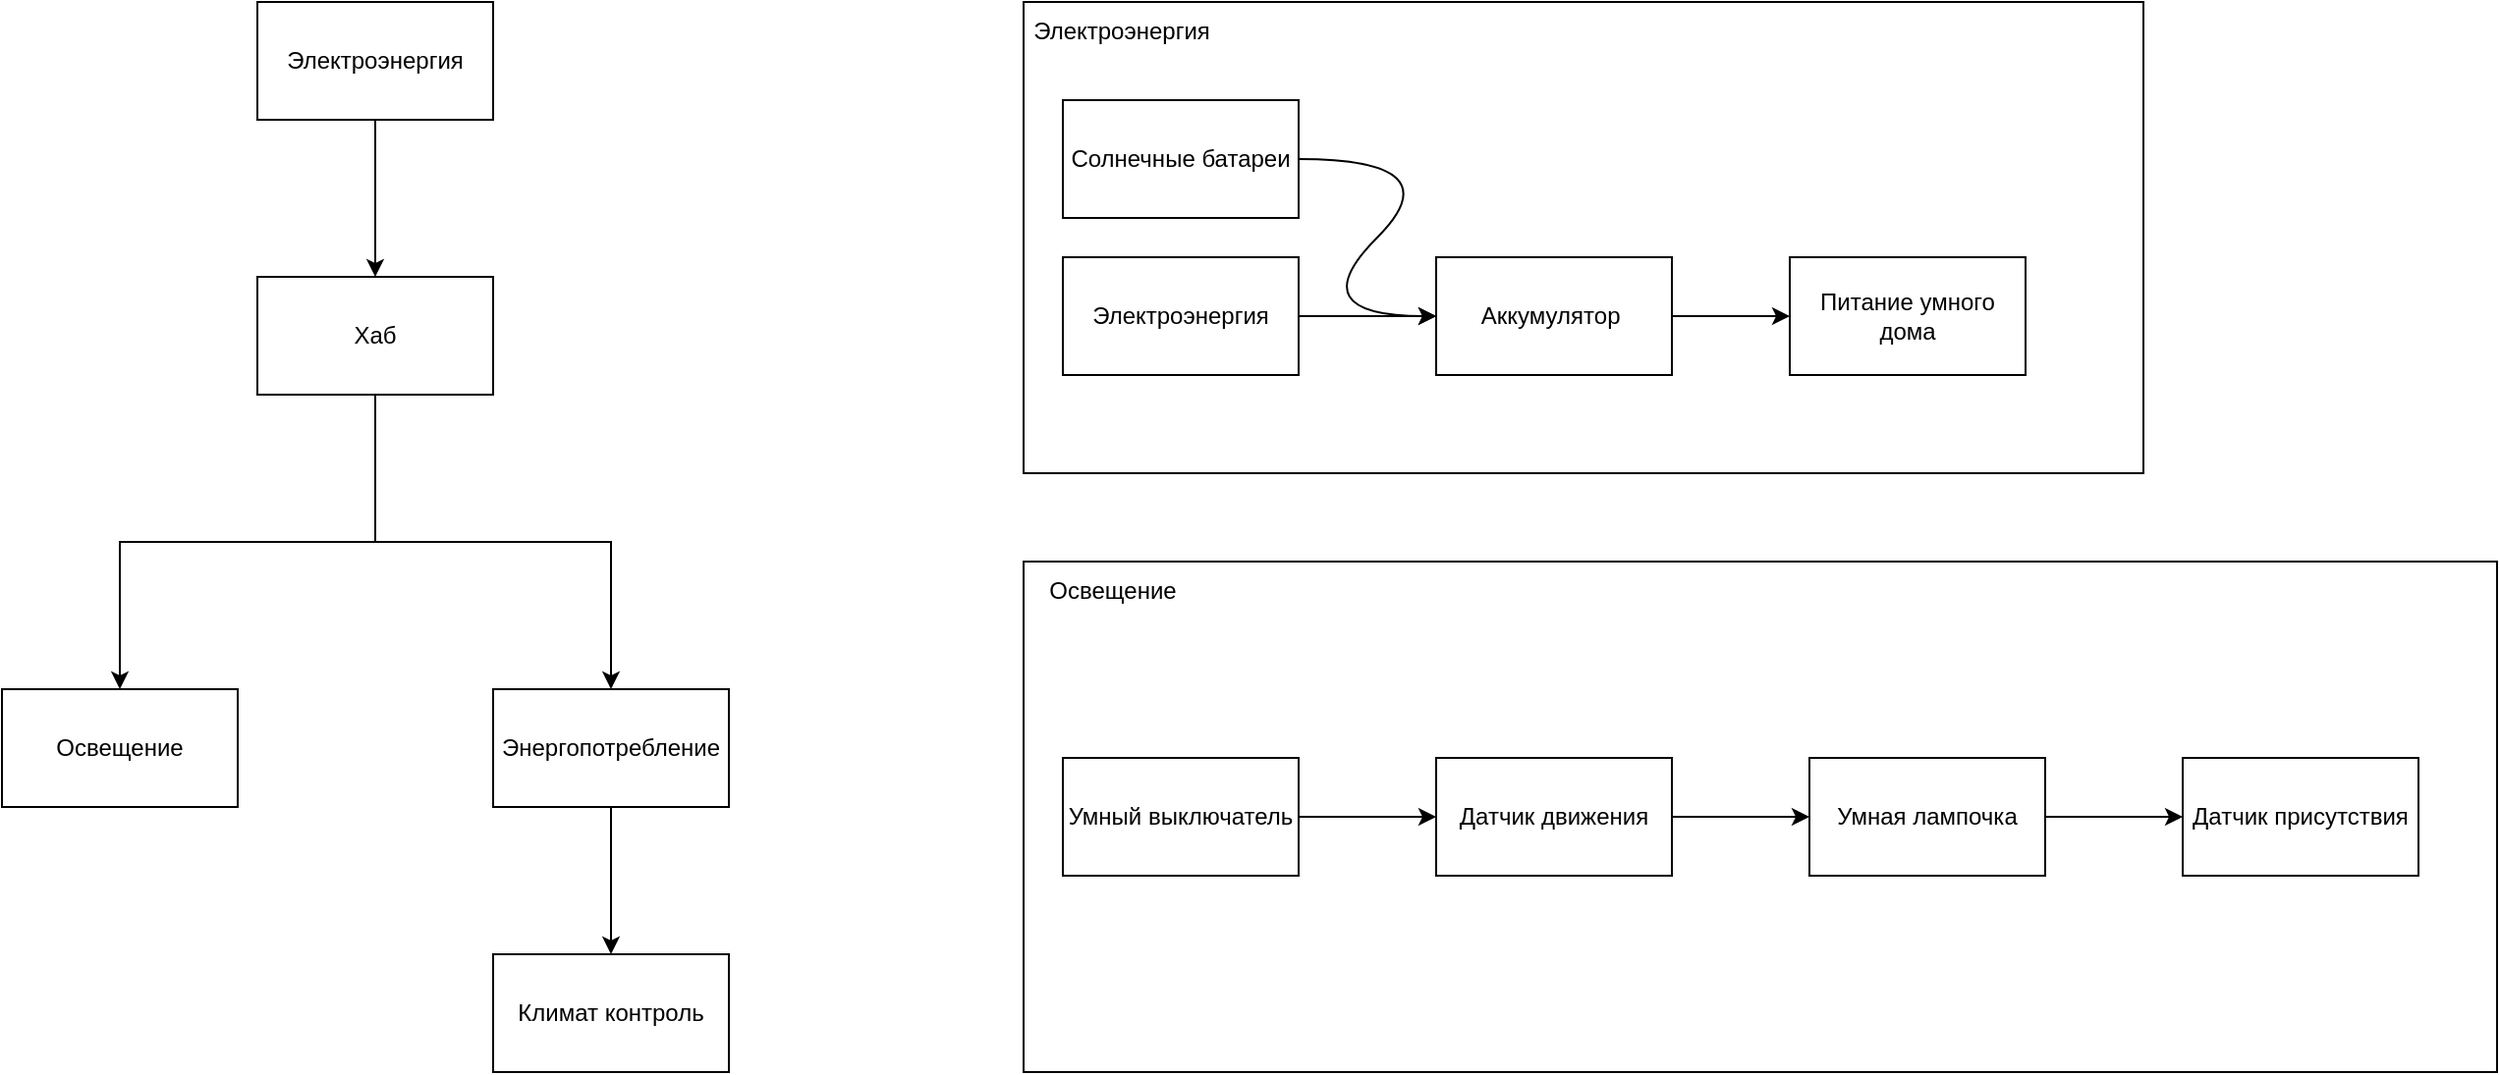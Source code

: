 <mxfile version="26.2.14">
  <diagram name="Страница — 1" id="fOZ5qRm6YopvkjDVzeWs">
    <mxGraphModel dx="1426" dy="751" grid="1" gridSize="10" guides="1" tooltips="1" connect="1" arrows="1" fold="1" page="1" pageScale="1" pageWidth="827" pageHeight="1169" math="0" shadow="0">
      <root>
        <mxCell id="0" />
        <mxCell id="1" parent="0" />
        <mxCell id="oct_xIfsUttwbgXf_aL_-8" value="Хаб" style="rounded=0;whiteSpace=wrap;html=1;" parent="1" vertex="1">
          <mxGeometry x="230" y="180" width="120" height="60" as="geometry" />
        </mxCell>
        <mxCell id="oct_xIfsUttwbgXf_aL_-9" value="Освещение" style="whiteSpace=wrap;html=1;" parent="1" vertex="1">
          <mxGeometry x="100" y="390" width="120" height="60" as="geometry" />
        </mxCell>
        <mxCell id="oct_xIfsUttwbgXf_aL_-10" value="Климат контроль" style="whiteSpace=wrap;html=1;" parent="1" vertex="1">
          <mxGeometry x="350" y="525" width="120" height="60" as="geometry" />
        </mxCell>
        <mxCell id="8lYYDWNbvfdG6aU1lzyB-23" value="" style="edgeStyle=orthogonalEdgeStyle;rounded=0;orthogonalLoop=1;jettySize=auto;html=1;" edge="1" parent="1" source="oct_xIfsUttwbgXf_aL_-11" target="oct_xIfsUttwbgXf_aL_-10">
          <mxGeometry relative="1" as="geometry" />
        </mxCell>
        <mxCell id="oct_xIfsUttwbgXf_aL_-11" value="Энергопотребление" style="whiteSpace=wrap;html=1;" parent="1" vertex="1">
          <mxGeometry x="350" y="390" width="120" height="60" as="geometry" />
        </mxCell>
        <mxCell id="oct_xIfsUttwbgXf_aL_-13" value="" style="edgeStyle=orthogonalEdgeStyle;rounded=0;orthogonalLoop=1;jettySize=auto;html=1;" parent="1" source="oct_xIfsUttwbgXf_aL_-12" target="oct_xIfsUttwbgXf_aL_-8" edge="1">
          <mxGeometry relative="1" as="geometry" />
        </mxCell>
        <mxCell id="oct_xIfsUttwbgXf_aL_-12" value="Электроэнергия" style="whiteSpace=wrap;html=1;" parent="1" vertex="1">
          <mxGeometry x="230" y="40" width="120" height="60" as="geometry" />
        </mxCell>
        <mxCell id="oct_xIfsUttwbgXf_aL_-15" value="" style="edgeStyle=orthogonalEdgeStyle;rounded=0;orthogonalLoop=1;jettySize=auto;html=1;exitX=0.5;exitY=1;exitDx=0;exitDy=0;entryX=0.5;entryY=0;entryDx=0;entryDy=0;" parent="1" source="oct_xIfsUttwbgXf_aL_-8" target="oct_xIfsUttwbgXf_aL_-11" edge="1">
          <mxGeometry relative="1" as="geometry">
            <mxPoint x="540" y="70" as="sourcePoint" />
            <mxPoint x="610" y="70" as="targetPoint" />
          </mxGeometry>
        </mxCell>
        <mxCell id="oct_xIfsUttwbgXf_aL_-16" value="" style="edgeStyle=orthogonalEdgeStyle;rounded=0;orthogonalLoop=1;jettySize=auto;html=1;exitX=0.5;exitY=1;exitDx=0;exitDy=0;entryX=0.5;entryY=0;entryDx=0;entryDy=0;" parent="1" source="oct_xIfsUttwbgXf_aL_-8" target="oct_xIfsUttwbgXf_aL_-9" edge="1">
          <mxGeometry relative="1" as="geometry">
            <mxPoint x="-100" y="205" as="sourcePoint" />
            <mxPoint x="40" y="325" as="targetPoint" />
          </mxGeometry>
        </mxCell>
        <mxCell id="8lYYDWNbvfdG6aU1lzyB-4" value="" style="rounded=0;whiteSpace=wrap;html=1;" vertex="1" parent="1">
          <mxGeometry x="620" y="40" width="570" height="240" as="geometry" />
        </mxCell>
        <mxCell id="8lYYDWNbvfdG6aU1lzyB-5" value="Электроэнергия" style="text;html=1;align=center;verticalAlign=middle;whiteSpace=wrap;rounded=0;" vertex="1" parent="1">
          <mxGeometry x="640" y="40" width="60" height="30" as="geometry" />
        </mxCell>
        <mxCell id="8lYYDWNbvfdG6aU1lzyB-6" value="Солнечные батареи" style="rounded=0;whiteSpace=wrap;html=1;" vertex="1" parent="1">
          <mxGeometry x="640" y="90" width="120" height="60" as="geometry" />
        </mxCell>
        <mxCell id="8lYYDWNbvfdG6aU1lzyB-11" value="" style="edgeStyle=orthogonalEdgeStyle;rounded=0;orthogonalLoop=1;jettySize=auto;html=1;" edge="1" parent="1" source="8lYYDWNbvfdG6aU1lzyB-7" target="8lYYDWNbvfdG6aU1lzyB-9">
          <mxGeometry relative="1" as="geometry" />
        </mxCell>
        <mxCell id="8lYYDWNbvfdG6aU1lzyB-7" value="Аккумулятор&amp;nbsp;" style="rounded=0;whiteSpace=wrap;html=1;" vertex="1" parent="1">
          <mxGeometry x="830" y="170" width="120" height="60" as="geometry" />
        </mxCell>
        <mxCell id="8lYYDWNbvfdG6aU1lzyB-10" value="" style="edgeStyle=orthogonalEdgeStyle;rounded=0;orthogonalLoop=1;jettySize=auto;html=1;" edge="1" parent="1" source="8lYYDWNbvfdG6aU1lzyB-8" target="8lYYDWNbvfdG6aU1lzyB-7">
          <mxGeometry relative="1" as="geometry" />
        </mxCell>
        <mxCell id="8lYYDWNbvfdG6aU1lzyB-8" value="Электроэнергия" style="rounded=0;whiteSpace=wrap;html=1;" vertex="1" parent="1">
          <mxGeometry x="640" y="170" width="120" height="60" as="geometry" />
        </mxCell>
        <mxCell id="8lYYDWNbvfdG6aU1lzyB-9" value="Питание умного дома" style="rounded=0;whiteSpace=wrap;html=1;" vertex="1" parent="1">
          <mxGeometry x="1010" y="170" width="120" height="60" as="geometry" />
        </mxCell>
        <mxCell id="8lYYDWNbvfdG6aU1lzyB-12" value="" style="curved=1;endArrow=classic;html=1;rounded=0;entryX=0;entryY=0.5;entryDx=0;entryDy=0;exitX=1;exitY=0.5;exitDx=0;exitDy=0;" edge="1" parent="1" source="8lYYDWNbvfdG6aU1lzyB-6" target="8lYYDWNbvfdG6aU1lzyB-7">
          <mxGeometry width="50" height="50" relative="1" as="geometry">
            <mxPoint x="750" y="200" as="sourcePoint" />
            <mxPoint x="800" y="150" as="targetPoint" />
            <Array as="points">
              <mxPoint x="840" y="120" />
              <mxPoint x="760" y="200" />
            </Array>
          </mxGeometry>
        </mxCell>
        <mxCell id="8lYYDWNbvfdG6aU1lzyB-14" value="" style="rounded=0;whiteSpace=wrap;html=1;" vertex="1" parent="1">
          <mxGeometry x="620" y="325" width="750" height="260" as="geometry" />
        </mxCell>
        <mxCell id="8lYYDWNbvfdG6aU1lzyB-15" value="Освещение" style="text;html=1;align=center;verticalAlign=middle;resizable=0;points=[];autosize=1;strokeColor=none;fillColor=none;" vertex="1" parent="1">
          <mxGeometry x="620" y="325" width="90" height="30" as="geometry" />
        </mxCell>
        <mxCell id="8lYYDWNbvfdG6aU1lzyB-20" value="" style="edgeStyle=orthogonalEdgeStyle;rounded=0;orthogonalLoop=1;jettySize=auto;html=1;" edge="1" parent="1" source="8lYYDWNbvfdG6aU1lzyB-16" target="8lYYDWNbvfdG6aU1lzyB-17">
          <mxGeometry relative="1" as="geometry" />
        </mxCell>
        <mxCell id="8lYYDWNbvfdG6aU1lzyB-16" value="Умный выключатель" style="rounded=0;whiteSpace=wrap;html=1;" vertex="1" parent="1">
          <mxGeometry x="640" y="425" width="120" height="60" as="geometry" />
        </mxCell>
        <mxCell id="8lYYDWNbvfdG6aU1lzyB-21" value="" style="edgeStyle=orthogonalEdgeStyle;rounded=0;orthogonalLoop=1;jettySize=auto;html=1;" edge="1" parent="1" source="8lYYDWNbvfdG6aU1lzyB-17" target="8lYYDWNbvfdG6aU1lzyB-19">
          <mxGeometry relative="1" as="geometry" />
        </mxCell>
        <mxCell id="8lYYDWNbvfdG6aU1lzyB-17" value="Датчик движения" style="rounded=0;whiteSpace=wrap;html=1;" vertex="1" parent="1">
          <mxGeometry x="830" y="425" width="120" height="60" as="geometry" />
        </mxCell>
        <mxCell id="8lYYDWNbvfdG6aU1lzyB-18" value="Датчик присутствия" style="rounded=0;whiteSpace=wrap;html=1;" vertex="1" parent="1">
          <mxGeometry x="1210" y="425" width="120" height="60" as="geometry" />
        </mxCell>
        <mxCell id="8lYYDWNbvfdG6aU1lzyB-22" value="" style="edgeStyle=orthogonalEdgeStyle;rounded=0;orthogonalLoop=1;jettySize=auto;html=1;" edge="1" parent="1" source="8lYYDWNbvfdG6aU1lzyB-19" target="8lYYDWNbvfdG6aU1lzyB-18">
          <mxGeometry relative="1" as="geometry" />
        </mxCell>
        <mxCell id="8lYYDWNbvfdG6aU1lzyB-19" value="Умная лампочка" style="rounded=0;whiteSpace=wrap;html=1;" vertex="1" parent="1">
          <mxGeometry x="1020" y="425" width="120" height="60" as="geometry" />
        </mxCell>
      </root>
    </mxGraphModel>
  </diagram>
</mxfile>
